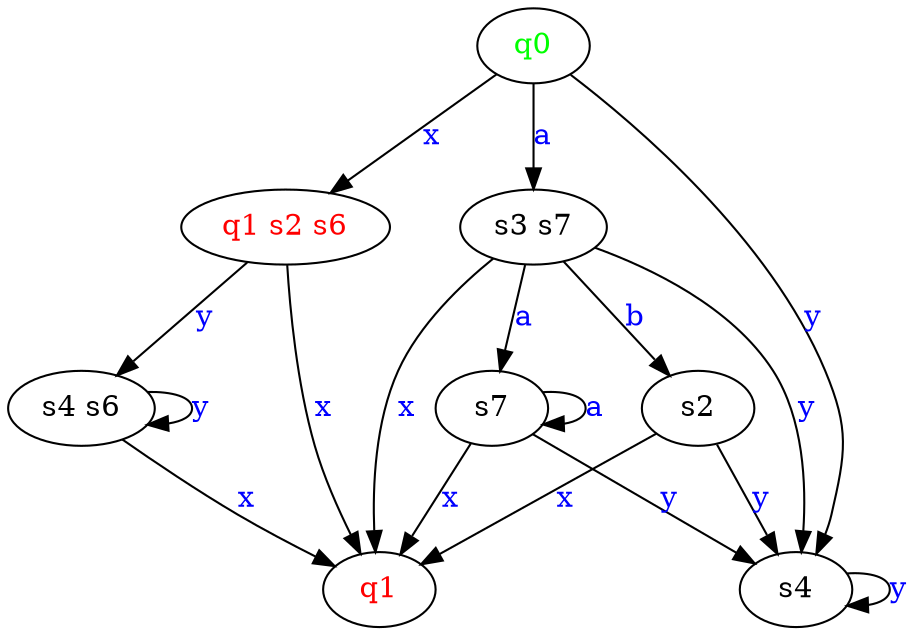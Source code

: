 digraph G {
	"s3 s7"->"q1"[ label=<<font color="blue">x</font>> ];
	"s3 s7"->"s4"[ label=<<font color="blue">y</font>> ];
	"q1 s2 s6"->"q1"[ label=<<font color="blue">x</font>> ];
	"q0"->"s3 s7"[ label=<<font color="blue">a</font>> ];
	"q0"->"q1 s2 s6"[ label=<<font color="blue">x</font>> ];
	"q0"->"s4"[ label=<<font color="blue">y</font>> ];
	"s4 s6"->"q1"[ label=<<font color="blue">x</font>> ];
	"s3 s7"->"s7"[ label=<<font color="blue">a</font>> ];
	"s7"->"s7"[ label=<<font color="blue">a</font>> ];
	"s4 s6"->"s4 s6"[ label=<<font color="blue">y</font>> ];
	"s7"->"q1"[ label=<<font color="blue">x</font>> ];
	"s3 s7"->"s2"[ label=<<font color="blue">b</font>> ];
	"q1 s2 s6"->"s4 s6"[ label=<<font color="blue">y</font>> ];
	"s4"->"s4"[ label=<<font color="blue">y</font>> ];
	"s2"->"q1"[ label=<<font color="blue">x</font>> ];
	"s2"->"s4"[ label=<<font color="blue">y</font>> ];
	"s7"->"s4"[ label=<<font color="blue">y</font>> ];
	"q0" [ label=<<font color="green">q0</font>> ];
	"q1 s2 s6" [ label=<<font color="red">q1 s2 s6</font>> ];
	"q1" [ label=<<font color="red">q1</font>> ];
	"s2";
	"s3 s7";
	"s4 s6";
	"s4";
	"s7";

}
